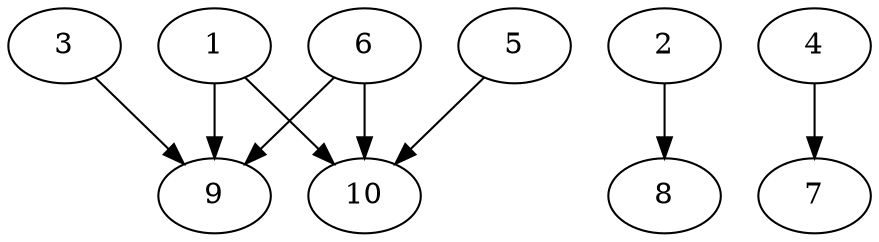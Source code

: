 // DAG automatically generated by daggen at Thu Oct  3 13:58:05 2019
// ./daggen --dot -n 10 --ccr 0.4 --fat 0.9 --regular 0.9 --density 0.6 --mindata 5242880 --maxdata 52428800 
digraph G {
  1 [size="104143360", alpha="0.13", expect_size="41657344"] 
  1 -> 9 [size ="41657344"]
  1 -> 10 [size ="41657344"]
  2 [size="58959360", alpha="0.16", expect_size="23583744"] 
  2 -> 8 [size ="23583744"]
  3 [size="88168960", alpha="0.07", expect_size="35267584"] 
  3 -> 9 [size ="35267584"]
  4 [size="33978880", alpha="0.12", expect_size="13591552"] 
  4 -> 7 [size ="13591552"]
  5 [size="80803840", alpha="0.00", expect_size="32321536"] 
  5 -> 10 [size ="32321536"]
  6 [size="103408640", alpha="0.15", expect_size="41363456"] 
  6 -> 9 [size ="41363456"]
  6 -> 10 [size ="41363456"]
  7 [size="124572160", alpha="0.17", expect_size="49828864"] 
  8 [size="97456640", alpha="0.07", expect_size="38982656"] 
  9 [size="96995840", alpha="0.01", expect_size="38798336"] 
  10 [size="55068160", alpha="0.07", expect_size="22027264"] 
}
